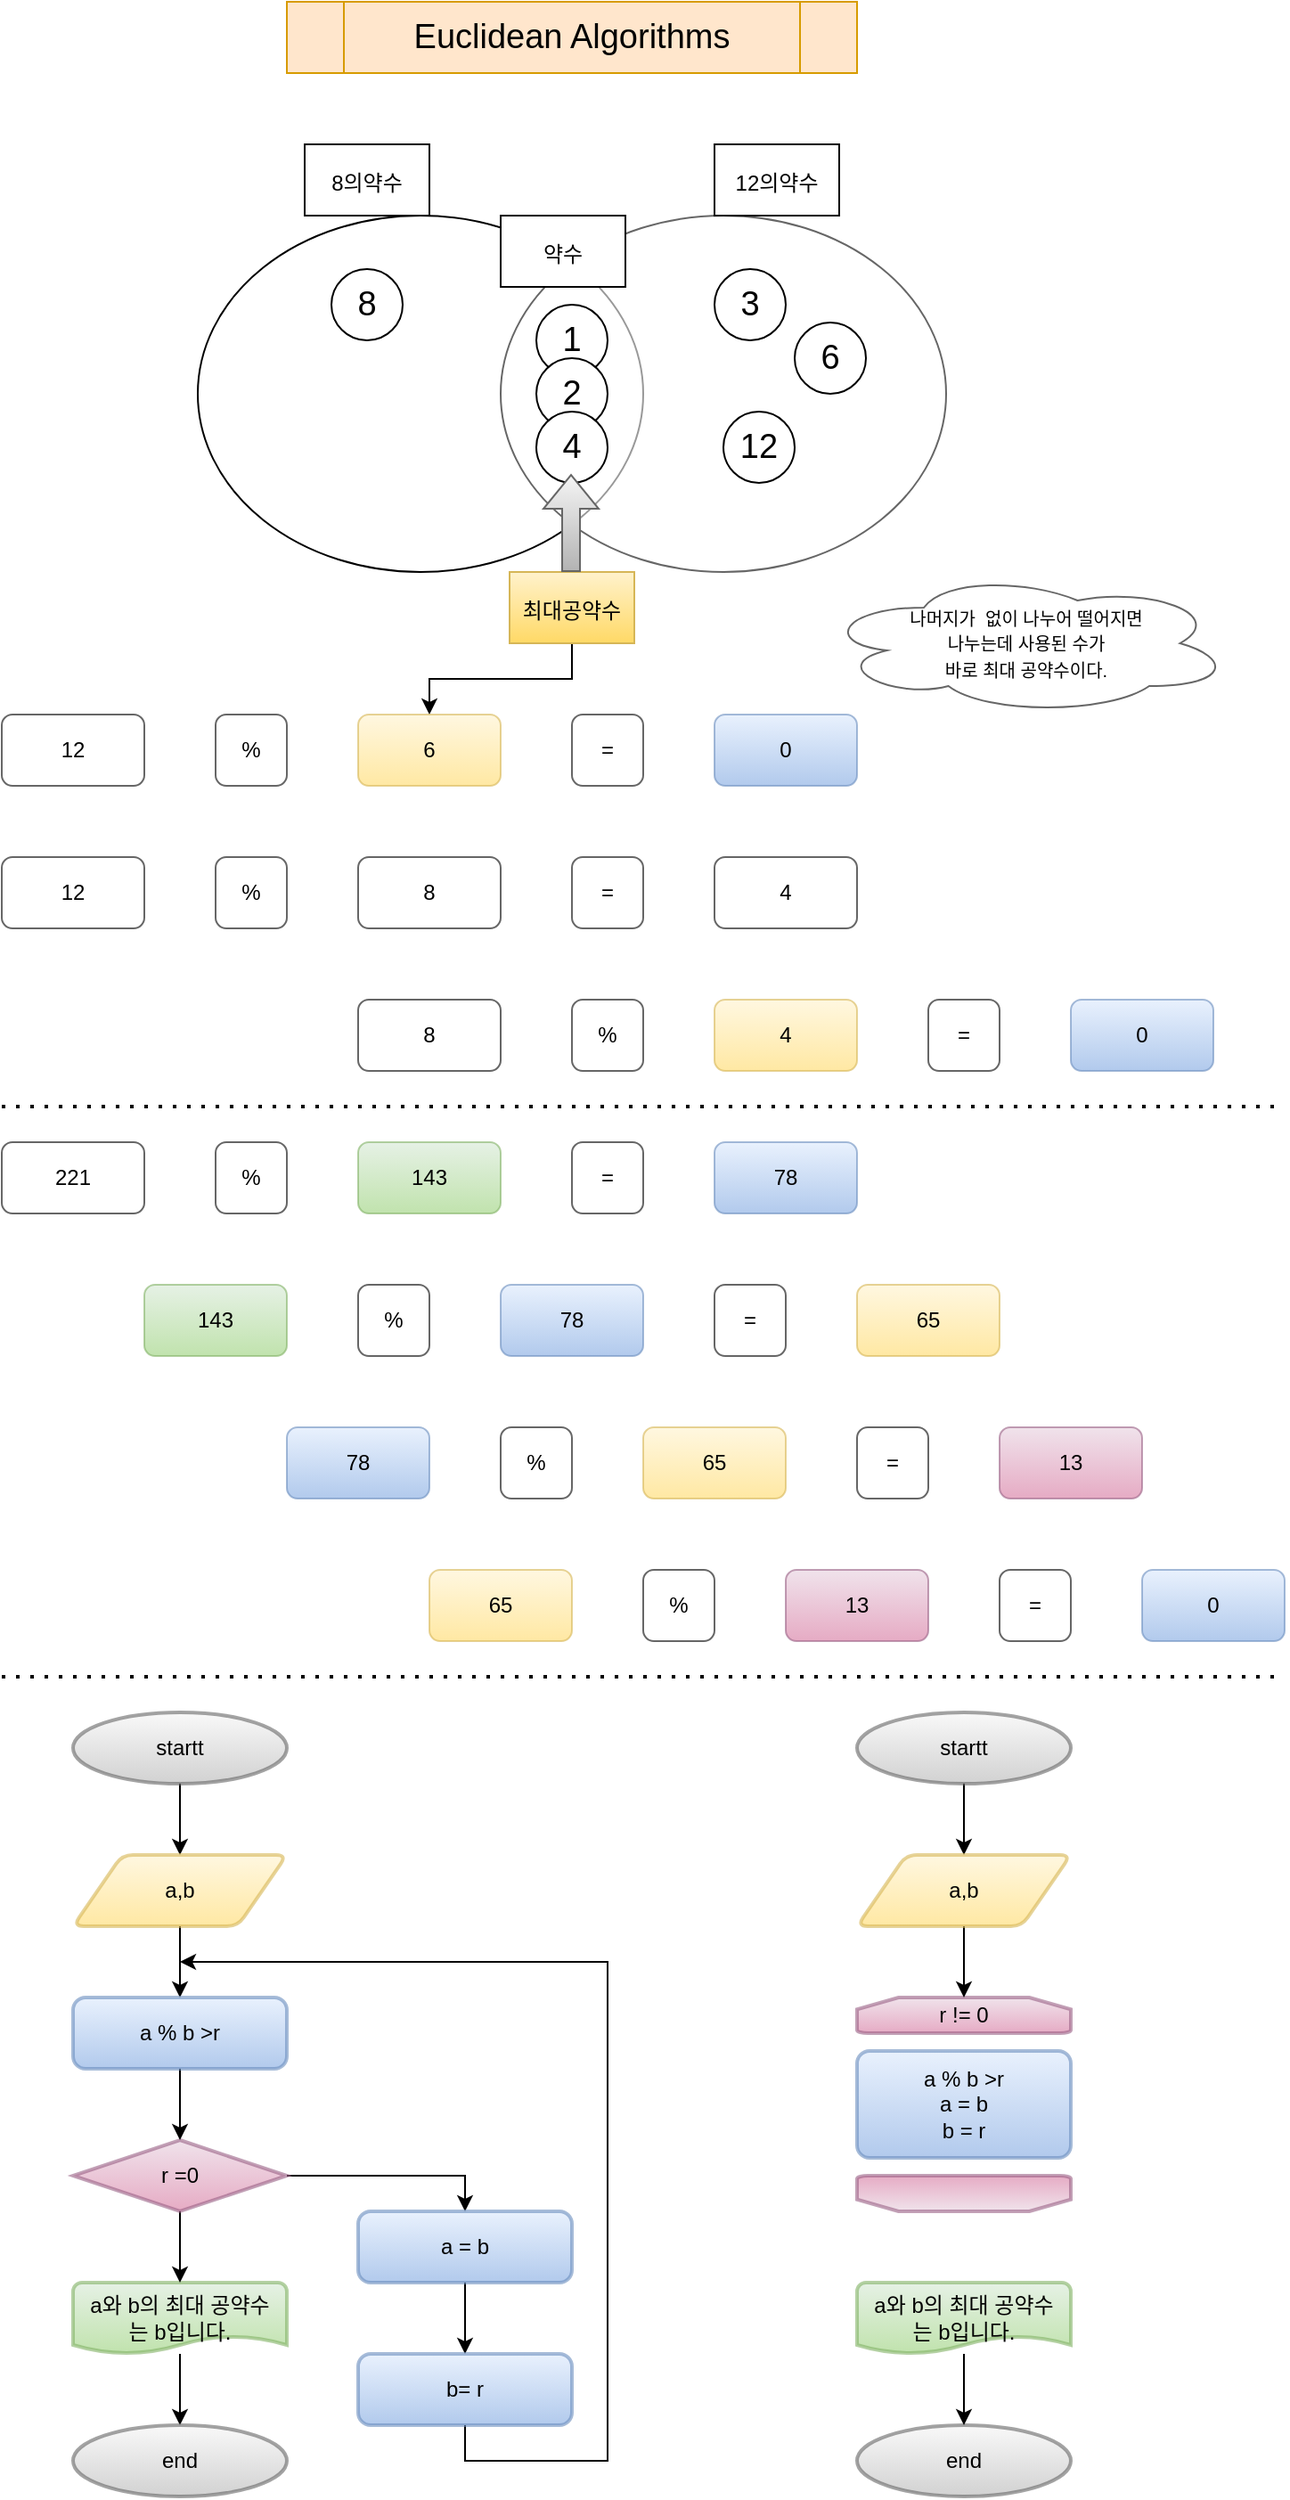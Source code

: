 <mxfile version="19.0.3" type="device"><diagram id="VQsQvovLV6jyikbGuSvu" name="Page-1"><mxGraphModel dx="1412" dy="857" grid="1" gridSize="10" guides="1" tooltips="1" connect="1" arrows="1" fold="1" page="1" pageScale="1" pageWidth="850" pageHeight="1100" math="0" shadow="0"><root><mxCell id="0"/><mxCell id="1" parent="0"/><mxCell id="Y7nmsYHDq_NHoEhlQZIP-1" value="&lt;font style=&quot;font-size: 19px;&quot;&gt;Euclidean Algorithms&lt;/font&gt;" style="shape=process;whiteSpace=wrap;html=1;backgroundOutline=1;fillColor=#ffe6cc;strokeColor=#d79b00;" vertex="1" parent="1"><mxGeometry x="240" y="40" width="320" height="40" as="geometry"/></mxCell><mxCell id="Y7nmsYHDq_NHoEhlQZIP-3" value="" style="ellipse;whiteSpace=wrap;html=1;fontSize=19;" vertex="1" parent="1"><mxGeometry x="190" y="160" width="250" height="200" as="geometry"/></mxCell><mxCell id="Y7nmsYHDq_NHoEhlQZIP-5" value="" style="ellipse;whiteSpace=wrap;html=1;fontSize=19;opacity=60;" vertex="1" parent="1"><mxGeometry x="360" y="160" width="250" height="200" as="geometry"/></mxCell><mxCell id="Y7nmsYHDq_NHoEhlQZIP-6" value="8" style="ellipse;whiteSpace=wrap;html=1;aspect=fixed;shadow=0;fontSize=19;" vertex="1" parent="1"><mxGeometry x="265" y="190" width="40" height="40" as="geometry"/></mxCell><mxCell id="Y7nmsYHDq_NHoEhlQZIP-7" value="&lt;font style=&quot;font-size: 12px;&quot;&gt;8의약수&lt;/font&gt;" style="rounded=0;whiteSpace=wrap;html=1;shadow=0;fontSize=19;" vertex="1" parent="1"><mxGeometry x="250" y="120" width="70" height="40" as="geometry"/></mxCell><mxCell id="Y7nmsYHDq_NHoEhlQZIP-8" value="&lt;font style=&quot;font-size: 12px;&quot;&gt;12의약수&lt;/font&gt;" style="rounded=0;whiteSpace=wrap;html=1;shadow=0;fontSize=19;" vertex="1" parent="1"><mxGeometry x="480" y="120" width="70" height="40" as="geometry"/></mxCell><mxCell id="Y7nmsYHDq_NHoEhlQZIP-9" value="3&lt;span style=&quot;color: rgba(0, 0, 0, 0); font-family: monospace; font-size: 0px; text-align: start;&quot;&gt;%3CmxGraphModel%3E%3Croot%3E%3CmxCell%20id%3D%220%22%2F%3E%3CmxCell%20id%3D%221%22%20parent%3D%220%22%2F%3E%3CmxCell%20id%3D%222%22%20value%3D%228%22%20style%3D%22ellipse%3BwhiteSpace%3Dwrap%3Bhtml%3D1%3Baspect%3Dfixed%3Bshadow%3D0%3BfontSize%3D19%3B%22%20vertex%3D%221%22%20parent%3D%221%22%3E%3CmxGeometry%20x%3D%22145%22%20y%3D%22230%22%20width%3D%2240%22%20height%3D%2240%22%20as%3D%22geometry%22%2F%3E%3C%2FmxCell%3E%3C%2Froot%3E%3C%2FmxGraphModel%3E&lt;/span&gt;" style="ellipse;whiteSpace=wrap;html=1;aspect=fixed;shadow=0;fontSize=19;" vertex="1" parent="1"><mxGeometry x="480" y="190" width="40" height="40" as="geometry"/></mxCell><mxCell id="Y7nmsYHDq_NHoEhlQZIP-10" value="6" style="ellipse;whiteSpace=wrap;html=1;aspect=fixed;shadow=0;fontSize=19;" vertex="1" parent="1"><mxGeometry x="525" y="220" width="40" height="40" as="geometry"/></mxCell><mxCell id="Y7nmsYHDq_NHoEhlQZIP-11" value="12" style="ellipse;whiteSpace=wrap;html=1;aspect=fixed;shadow=0;fontSize=19;" vertex="1" parent="1"><mxGeometry x="485" y="270" width="40" height="40" as="geometry"/></mxCell><mxCell id="Y7nmsYHDq_NHoEhlQZIP-12" value="1" style="ellipse;whiteSpace=wrap;html=1;aspect=fixed;shadow=0;fontSize=19;" vertex="1" parent="1"><mxGeometry x="380" y="210" width="40" height="40" as="geometry"/></mxCell><mxCell id="Y7nmsYHDq_NHoEhlQZIP-13" value="2" style="ellipse;whiteSpace=wrap;html=1;aspect=fixed;shadow=0;fontSize=19;" vertex="1" parent="1"><mxGeometry x="380" y="240" width="40" height="40" as="geometry"/></mxCell><mxCell id="Y7nmsYHDq_NHoEhlQZIP-14" value="4" style="ellipse;whiteSpace=wrap;html=1;aspect=fixed;shadow=0;fontSize=19;" vertex="1" parent="1"><mxGeometry x="380" y="270" width="40" height="40" as="geometry"/></mxCell><mxCell id="Y7nmsYHDq_NHoEhlQZIP-15" value="&lt;font style=&quot;font-size: 12px;&quot;&gt;약수&lt;/font&gt;" style="rounded=0;whiteSpace=wrap;html=1;shadow=0;fontSize=19;" vertex="1" parent="1"><mxGeometry x="360" y="160" width="70" height="40" as="geometry"/></mxCell><mxCell id="Y7nmsYHDq_NHoEhlQZIP-47" style="edgeStyle=orthogonalEdgeStyle;rounded=0;orthogonalLoop=1;jettySize=auto;html=1;entryX=0.5;entryY=0;entryDx=0;entryDy=0;fontSize=10;" edge="1" parent="1" source="Y7nmsYHDq_NHoEhlQZIP-16" target="Y7nmsYHDq_NHoEhlQZIP-21"><mxGeometry relative="1" as="geometry"><Array as="points"><mxPoint x="400" y="420"/><mxPoint x="320" y="420"/></Array></mxGeometry></mxCell><mxCell id="Y7nmsYHDq_NHoEhlQZIP-16" value="&lt;span style=&quot;font-size: 12px;&quot;&gt;최대공약수&lt;/span&gt;" style="rounded=0;whiteSpace=wrap;html=1;shadow=0;fontSize=19;fillColor=#fff2cc;gradientColor=#ffd966;strokeColor=#d6b656;" vertex="1" parent="1"><mxGeometry x="365" y="360" width="70" height="40" as="geometry"/></mxCell><mxCell id="Y7nmsYHDq_NHoEhlQZIP-17" value="" style="shape=flexArrow;endArrow=classic;html=1;rounded=0;fontSize=12;fillColor=#f5f5f5;gradientColor=#b3b3b3;strokeColor=#666666;" edge="1" parent="1"><mxGeometry width="50" height="50" relative="1" as="geometry"><mxPoint x="399.5" y="360" as="sourcePoint"/><mxPoint x="399.5" y="305" as="targetPoint"/></mxGeometry></mxCell><mxCell id="Y7nmsYHDq_NHoEhlQZIP-18" value="=" style="rounded=1;whiteSpace=wrap;html=1;shadow=0;fontSize=12;opacity=60;" vertex="1" parent="1"><mxGeometry x="400" y="440" width="40" height="40" as="geometry"/></mxCell><mxCell id="Y7nmsYHDq_NHoEhlQZIP-19" value="%" style="rounded=1;whiteSpace=wrap;html=1;shadow=0;fontSize=12;opacity=60;" vertex="1" parent="1"><mxGeometry x="200" y="440" width="40" height="40" as="geometry"/></mxCell><mxCell id="Y7nmsYHDq_NHoEhlQZIP-20" value="12" style="rounded=1;whiteSpace=wrap;html=1;shadow=0;fontSize=12;opacity=60;" vertex="1" parent="1"><mxGeometry x="80" y="440" width="80" height="40" as="geometry"/></mxCell><mxCell id="Y7nmsYHDq_NHoEhlQZIP-21" value="6" style="rounded=1;whiteSpace=wrap;html=1;shadow=0;fontSize=12;opacity=60;fillColor=#fff2cc;gradientColor=#ffd966;strokeColor=#d6b656;" vertex="1" parent="1"><mxGeometry x="280" y="440" width="80" height="40" as="geometry"/></mxCell><mxCell id="Y7nmsYHDq_NHoEhlQZIP-22" value="0" style="rounded=1;whiteSpace=wrap;html=1;shadow=0;fontSize=12;opacity=60;fillColor=#dae8fc;gradientColor=#7ea6e0;strokeColor=#6c8ebf;" vertex="1" parent="1"><mxGeometry x="480" y="440" width="80" height="40" as="geometry"/></mxCell><mxCell id="Y7nmsYHDq_NHoEhlQZIP-23" value="=" style="rounded=1;whiteSpace=wrap;html=1;shadow=0;fontSize=12;opacity=60;" vertex="1" parent="1"><mxGeometry x="400" y="520" width="40" height="40" as="geometry"/></mxCell><mxCell id="Y7nmsYHDq_NHoEhlQZIP-24" value="%" style="rounded=1;whiteSpace=wrap;html=1;shadow=0;fontSize=12;opacity=60;" vertex="1" parent="1"><mxGeometry x="200" y="520" width="40" height="40" as="geometry"/></mxCell><mxCell id="Y7nmsYHDq_NHoEhlQZIP-25" value="12" style="rounded=1;whiteSpace=wrap;html=1;shadow=0;fontSize=12;opacity=60;" vertex="1" parent="1"><mxGeometry x="80" y="520" width="80" height="40" as="geometry"/></mxCell><mxCell id="Y7nmsYHDq_NHoEhlQZIP-26" value="8" style="rounded=1;whiteSpace=wrap;html=1;shadow=0;fontSize=12;opacity=60;" vertex="1" parent="1"><mxGeometry x="280" y="520" width="80" height="40" as="geometry"/></mxCell><mxCell id="Y7nmsYHDq_NHoEhlQZIP-27" value="4" style="rounded=1;whiteSpace=wrap;html=1;shadow=0;fontSize=12;opacity=60;" vertex="1" parent="1"><mxGeometry x="480" y="520" width="80" height="40" as="geometry"/></mxCell><mxCell id="Y7nmsYHDq_NHoEhlQZIP-31" value="=" style="rounded=1;whiteSpace=wrap;html=1;shadow=0;fontSize=12;opacity=60;" vertex="1" parent="1"><mxGeometry x="600" y="600" width="40" height="40" as="geometry"/></mxCell><mxCell id="Y7nmsYHDq_NHoEhlQZIP-32" value="%" style="rounded=1;whiteSpace=wrap;html=1;shadow=0;fontSize=12;opacity=60;" vertex="1" parent="1"><mxGeometry x="400" y="600" width="40" height="40" as="geometry"/></mxCell><mxCell id="Y7nmsYHDq_NHoEhlQZIP-33" value="8" style="rounded=1;whiteSpace=wrap;html=1;shadow=0;fontSize=12;opacity=60;" vertex="1" parent="1"><mxGeometry x="280" y="600" width="80" height="40" as="geometry"/></mxCell><mxCell id="Y7nmsYHDq_NHoEhlQZIP-34" value="4" style="rounded=1;whiteSpace=wrap;html=1;shadow=0;fontSize=12;opacity=60;fillColor=#fff2cc;gradientColor=#ffd966;strokeColor=#d6b656;" vertex="1" parent="1"><mxGeometry x="480" y="600" width="80" height="40" as="geometry"/></mxCell><mxCell id="Y7nmsYHDq_NHoEhlQZIP-35" value="0" style="rounded=1;whiteSpace=wrap;html=1;shadow=0;fontSize=12;opacity=60;fillColor=#dae8fc;gradientColor=#7ea6e0;strokeColor=#6c8ebf;" vertex="1" parent="1"><mxGeometry x="680" y="600" width="80" height="40" as="geometry"/></mxCell><mxCell id="Y7nmsYHDq_NHoEhlQZIP-36" value="&lt;font style=&quot;font-size: 10px;&quot;&gt;나머지가&amp;nbsp; 없이 나누어 떨어지면 &lt;br&gt;나누는데 사용된 수가 &lt;br&gt;바로 최대 공약수이다.&lt;br&gt;&lt;/font&gt;" style="ellipse;shape=cloud;whiteSpace=wrap;html=1;shadow=0;fontSize=12;opacity=60;" vertex="1" parent="1"><mxGeometry x="540" y="360" width="230" height="80" as="geometry"/></mxCell><mxCell id="Y7nmsYHDq_NHoEhlQZIP-37" value="=" style="rounded=1;whiteSpace=wrap;html=1;shadow=0;fontSize=12;opacity=60;" vertex="1" parent="1"><mxGeometry x="400" y="680" width="40" height="40" as="geometry"/></mxCell><mxCell id="Y7nmsYHDq_NHoEhlQZIP-38" value="%" style="rounded=1;whiteSpace=wrap;html=1;shadow=0;fontSize=12;opacity=60;" vertex="1" parent="1"><mxGeometry x="200" y="680" width="40" height="40" as="geometry"/></mxCell><mxCell id="Y7nmsYHDq_NHoEhlQZIP-39" value="221" style="rounded=1;whiteSpace=wrap;html=1;shadow=0;fontSize=12;opacity=60;" vertex="1" parent="1"><mxGeometry x="80" y="680" width="80" height="40" as="geometry"/></mxCell><mxCell id="Y7nmsYHDq_NHoEhlQZIP-40" value="143" style="rounded=1;whiteSpace=wrap;html=1;shadow=0;fontSize=12;opacity=60;fillColor=#d5e8d4;gradientColor=#97d077;strokeColor=#82b366;" vertex="1" parent="1"><mxGeometry x="280" y="680" width="80" height="40" as="geometry"/></mxCell><mxCell id="Y7nmsYHDq_NHoEhlQZIP-41" value="78" style="rounded=1;whiteSpace=wrap;html=1;shadow=0;fontSize=12;opacity=60;fillColor=#dae8fc;gradientColor=#7ea6e0;strokeColor=#6c8ebf;" vertex="1" parent="1"><mxGeometry x="480" y="680" width="80" height="40" as="geometry"/></mxCell><mxCell id="Y7nmsYHDq_NHoEhlQZIP-42" value="=" style="rounded=1;whiteSpace=wrap;html=1;shadow=0;fontSize=12;opacity=60;" vertex="1" parent="1"><mxGeometry x="480" y="760" width="40" height="40" as="geometry"/></mxCell><mxCell id="Y7nmsYHDq_NHoEhlQZIP-43" value="%" style="rounded=1;whiteSpace=wrap;html=1;shadow=0;fontSize=12;opacity=60;" vertex="1" parent="1"><mxGeometry x="280" y="760" width="40" height="40" as="geometry"/></mxCell><mxCell id="Y7nmsYHDq_NHoEhlQZIP-44" value="143" style="rounded=1;whiteSpace=wrap;html=1;shadow=0;fontSize=12;opacity=60;fillColor=#d5e8d4;gradientColor=#97d077;strokeColor=#82b366;" vertex="1" parent="1"><mxGeometry x="160" y="760" width="80" height="40" as="geometry"/></mxCell><mxCell id="Y7nmsYHDq_NHoEhlQZIP-45" value="78" style="rounded=1;whiteSpace=wrap;html=1;shadow=0;fontSize=12;opacity=60;fillColor=#dae8fc;gradientColor=#7ea6e0;strokeColor=#6c8ebf;" vertex="1" parent="1"><mxGeometry x="360" y="760" width="80" height="40" as="geometry"/></mxCell><mxCell id="Y7nmsYHDq_NHoEhlQZIP-46" value="65" style="rounded=1;whiteSpace=wrap;html=1;shadow=0;fontSize=12;opacity=60;fillColor=#fff2cc;gradientColor=#ffd966;strokeColor=#d6b656;" vertex="1" parent="1"><mxGeometry x="560" y="760" width="80" height="40" as="geometry"/></mxCell><mxCell id="Y7nmsYHDq_NHoEhlQZIP-48" value="=" style="rounded=1;whiteSpace=wrap;html=1;shadow=0;fontSize=12;opacity=60;" vertex="1" parent="1"><mxGeometry x="560" y="840" width="40" height="40" as="geometry"/></mxCell><mxCell id="Y7nmsYHDq_NHoEhlQZIP-49" value="%" style="rounded=1;whiteSpace=wrap;html=1;shadow=0;fontSize=12;opacity=60;" vertex="1" parent="1"><mxGeometry x="360" y="840" width="40" height="40" as="geometry"/></mxCell><mxCell id="Y7nmsYHDq_NHoEhlQZIP-50" value="78" style="rounded=1;whiteSpace=wrap;html=1;shadow=0;fontSize=12;opacity=60;fillColor=#dae8fc;gradientColor=#7ea6e0;strokeColor=#6c8ebf;" vertex="1" parent="1"><mxGeometry x="240" y="840" width="80" height="40" as="geometry"/></mxCell><mxCell id="Y7nmsYHDq_NHoEhlQZIP-51" value="65" style="rounded=1;whiteSpace=wrap;html=1;shadow=0;fontSize=12;opacity=60;fillColor=#fff2cc;gradientColor=#ffd966;strokeColor=#d6b656;" vertex="1" parent="1"><mxGeometry x="440" y="840" width="80" height="40" as="geometry"/></mxCell><mxCell id="Y7nmsYHDq_NHoEhlQZIP-52" value="13" style="rounded=1;whiteSpace=wrap;html=1;shadow=0;fontSize=12;opacity=60;fillColor=#e6d0de;gradientColor=#d5739d;strokeColor=#996185;" vertex="1" parent="1"><mxGeometry x="640" y="840" width="80" height="40" as="geometry"/></mxCell><mxCell id="Y7nmsYHDq_NHoEhlQZIP-53" value="=" style="rounded=1;whiteSpace=wrap;html=1;shadow=0;fontSize=12;opacity=60;" vertex="1" parent="1"><mxGeometry x="640" y="920" width="40" height="40" as="geometry"/></mxCell><mxCell id="Y7nmsYHDq_NHoEhlQZIP-54" value="%" style="rounded=1;whiteSpace=wrap;html=1;shadow=0;fontSize=12;opacity=60;" vertex="1" parent="1"><mxGeometry x="440" y="920" width="40" height="40" as="geometry"/></mxCell><mxCell id="Y7nmsYHDq_NHoEhlQZIP-55" value="65" style="rounded=1;whiteSpace=wrap;html=1;shadow=0;fontSize=12;opacity=60;fillColor=#fff2cc;gradientColor=#ffd966;strokeColor=#d6b656;" vertex="1" parent="1"><mxGeometry x="320" y="920" width="80" height="40" as="geometry"/></mxCell><mxCell id="Y7nmsYHDq_NHoEhlQZIP-56" value="13" style="rounded=1;whiteSpace=wrap;html=1;shadow=0;fontSize=12;opacity=60;fillColor=#e6d0de;gradientColor=#d5739d;strokeColor=#996185;" vertex="1" parent="1"><mxGeometry x="520" y="920" width="80" height="40" as="geometry"/></mxCell><mxCell id="Y7nmsYHDq_NHoEhlQZIP-57" value="0" style="rounded=1;whiteSpace=wrap;html=1;shadow=0;fontSize=12;opacity=60;fillColor=#dae8fc;gradientColor=#7ea6e0;strokeColor=#6c8ebf;" vertex="1" parent="1"><mxGeometry x="720" y="920" width="80" height="40" as="geometry"/></mxCell><mxCell id="Y7nmsYHDq_NHoEhlQZIP-58" value="" style="endArrow=none;dashed=1;html=1;dashPattern=1 3;strokeWidth=2;rounded=0;fontSize=10;" edge="1" parent="1"><mxGeometry width="50" height="50" relative="1" as="geometry"><mxPoint x="80" y="660" as="sourcePoint"/><mxPoint x="800" y="660" as="targetPoint"/></mxGeometry></mxCell><mxCell id="Y7nmsYHDq_NHoEhlQZIP-59" value="" style="endArrow=none;dashed=1;html=1;dashPattern=1 3;strokeWidth=2;rounded=0;fontSize=10;" edge="1" parent="1"><mxGeometry width="50" height="50" relative="1" as="geometry"><mxPoint x="80" y="980" as="sourcePoint"/><mxPoint x="800" y="980" as="targetPoint"/></mxGeometry></mxCell><mxCell id="Y7nmsYHDq_NHoEhlQZIP-69" value="" style="edgeStyle=orthogonalEdgeStyle;rounded=0;orthogonalLoop=1;jettySize=auto;html=1;fontSize=10;" edge="1" parent="1" source="Y7nmsYHDq_NHoEhlQZIP-61" target="Y7nmsYHDq_NHoEhlQZIP-62"><mxGeometry relative="1" as="geometry"/></mxCell><mxCell id="Y7nmsYHDq_NHoEhlQZIP-61" value="&lt;span style=&quot;font-size: 12px;&quot;&gt;startt&lt;/span&gt;" style="strokeWidth=2;html=1;shape=mxgraph.flowchart.start_2;whiteSpace=wrap;shadow=0;fontSize=10;opacity=60;fillColor=#f5f5f5;gradientColor=#b3b3b3;strokeColor=#666666;" vertex="1" parent="1"><mxGeometry x="120" y="1000" width="120" height="40" as="geometry"/></mxCell><mxCell id="Y7nmsYHDq_NHoEhlQZIP-70" value="" style="edgeStyle=orthogonalEdgeStyle;rounded=0;orthogonalLoop=1;jettySize=auto;html=1;fontSize=12;" edge="1" parent="1" source="Y7nmsYHDq_NHoEhlQZIP-62" target="Y7nmsYHDq_NHoEhlQZIP-65"><mxGeometry relative="1" as="geometry"/></mxCell><mxCell id="Y7nmsYHDq_NHoEhlQZIP-62" value="&lt;font style=&quot;font-size: 12px;&quot;&gt;a,b&lt;/font&gt;" style="shape=parallelogram;html=1;strokeWidth=2;perimeter=parallelogramPerimeter;whiteSpace=wrap;rounded=1;arcSize=12;size=0.23;shadow=0;fontSize=12;opacity=60;fillColor=#fff2cc;gradientColor=#ffd966;strokeColor=#d6b656;" vertex="1" parent="1"><mxGeometry x="120" y="1080" width="120" height="40" as="geometry"/></mxCell><mxCell id="Y7nmsYHDq_NHoEhlQZIP-73" value="" style="edgeStyle=orthogonalEdgeStyle;rounded=0;orthogonalLoop=1;jettySize=auto;html=1;fontSize=12;" edge="1" parent="1" source="Y7nmsYHDq_NHoEhlQZIP-63" target="Y7nmsYHDq_NHoEhlQZIP-66"><mxGeometry relative="1" as="geometry"/></mxCell><mxCell id="Y7nmsYHDq_NHoEhlQZIP-63" value="a와 b의 최대 공약수&lt;br style=&quot;font-size: 12px;&quot;&gt;는 b입니다." style="strokeWidth=2;html=1;shape=mxgraph.flowchart.document2;whiteSpace=wrap;size=0.25;shadow=0;fontSize=12;opacity=60;fillColor=#d5e8d4;gradientColor=#97d077;strokeColor=#82b366;" vertex="1" parent="1"><mxGeometry x="120" y="1320" width="120" height="40" as="geometry"/></mxCell><mxCell id="Y7nmsYHDq_NHoEhlQZIP-72" value="" style="edgeStyle=orthogonalEdgeStyle;rounded=0;orthogonalLoop=1;jettySize=auto;html=1;fontSize=12;" edge="1" parent="1" source="Y7nmsYHDq_NHoEhlQZIP-64" target="Y7nmsYHDq_NHoEhlQZIP-63"><mxGeometry relative="1" as="geometry"/></mxCell><mxCell id="Y7nmsYHDq_NHoEhlQZIP-74" style="edgeStyle=orthogonalEdgeStyle;rounded=0;orthogonalLoop=1;jettySize=auto;html=1;entryX=0.5;entryY=0;entryDx=0;entryDy=0;fontSize=12;" edge="1" parent="1" source="Y7nmsYHDq_NHoEhlQZIP-64" target="Y7nmsYHDq_NHoEhlQZIP-67"><mxGeometry relative="1" as="geometry"/></mxCell><mxCell id="Y7nmsYHDq_NHoEhlQZIP-64" value="r =0" style="strokeWidth=2;html=1;shape=mxgraph.flowchart.decision;whiteSpace=wrap;shadow=0;fontSize=12;opacity=60;fillColor=#e6d0de;gradientColor=#d5739d;strokeColor=#996185;" vertex="1" parent="1"><mxGeometry x="120" y="1240" width="120" height="40" as="geometry"/></mxCell><mxCell id="Y7nmsYHDq_NHoEhlQZIP-71" value="" style="edgeStyle=orthogonalEdgeStyle;rounded=0;orthogonalLoop=1;jettySize=auto;html=1;fontSize=12;" edge="1" parent="1" source="Y7nmsYHDq_NHoEhlQZIP-65" target="Y7nmsYHDq_NHoEhlQZIP-64"><mxGeometry relative="1" as="geometry"/></mxCell><mxCell id="Y7nmsYHDq_NHoEhlQZIP-65" value="a % b &amp;gt;r" style="rounded=1;whiteSpace=wrap;html=1;absoluteArcSize=1;arcSize=14;strokeWidth=2;shadow=0;fontSize=12;opacity=60;fillColor=#dae8fc;gradientColor=#7ea6e0;strokeColor=#6c8ebf;" vertex="1" parent="1"><mxGeometry x="120" y="1160" width="120" height="40" as="geometry"/></mxCell><mxCell id="Y7nmsYHDq_NHoEhlQZIP-66" value="end" style="strokeWidth=2;html=1;shape=mxgraph.flowchart.start_2;whiteSpace=wrap;shadow=0;fontSize=12;opacity=60;fillColor=#f5f5f5;gradientColor=#b3b3b3;strokeColor=#666666;" vertex="1" parent="1"><mxGeometry x="120" y="1400" width="120" height="40" as="geometry"/></mxCell><mxCell id="Y7nmsYHDq_NHoEhlQZIP-75" value="" style="edgeStyle=orthogonalEdgeStyle;rounded=0;orthogonalLoop=1;jettySize=auto;html=1;fontSize=12;" edge="1" parent="1" source="Y7nmsYHDq_NHoEhlQZIP-67" target="Y7nmsYHDq_NHoEhlQZIP-68"><mxGeometry relative="1" as="geometry"/></mxCell><mxCell id="Y7nmsYHDq_NHoEhlQZIP-67" value="a = b" style="rounded=1;whiteSpace=wrap;html=1;absoluteArcSize=1;arcSize=14;strokeWidth=2;shadow=0;fontSize=12;opacity=60;fillColor=#dae8fc;gradientColor=#7ea6e0;strokeColor=#6c8ebf;" vertex="1" parent="1"><mxGeometry x="280" y="1280" width="120" height="40" as="geometry"/></mxCell><mxCell id="Y7nmsYHDq_NHoEhlQZIP-76" style="edgeStyle=orthogonalEdgeStyle;rounded=0;orthogonalLoop=1;jettySize=auto;html=1;fontSize=12;" edge="1" parent="1" source="Y7nmsYHDq_NHoEhlQZIP-68"><mxGeometry relative="1" as="geometry"><mxPoint x="180" y="1140" as="targetPoint"/><Array as="points"><mxPoint x="340" y="1420"/><mxPoint x="420" y="1420"/><mxPoint x="420" y="1140"/></Array></mxGeometry></mxCell><mxCell id="Y7nmsYHDq_NHoEhlQZIP-68" value="b= r" style="rounded=1;whiteSpace=wrap;html=1;absoluteArcSize=1;arcSize=14;strokeWidth=2;shadow=0;fontSize=12;opacity=60;fillColor=#dae8fc;gradientColor=#7ea6e0;strokeColor=#6c8ebf;" vertex="1" parent="1"><mxGeometry x="280" y="1360" width="120" height="40" as="geometry"/></mxCell><mxCell id="Y7nmsYHDq_NHoEhlQZIP-77" value="r != 0" style="strokeWidth=2;html=1;shape=mxgraph.flowchart.loop_limit;whiteSpace=wrap;shadow=0;fontSize=12;opacity=60;fillColor=#e6d0de;gradientColor=#d5739d;strokeColor=#996185;" vertex="1" parent="1"><mxGeometry x="560" y="1160" width="120" height="20" as="geometry"/></mxCell><mxCell id="Y7nmsYHDq_NHoEhlQZIP-78" value="" style="strokeWidth=2;html=1;shape=mxgraph.flowchart.loop_limit;whiteSpace=wrap;shadow=0;fontSize=12;opacity=60;direction=west;fillColor=#e6d0de;gradientColor=#d5739d;strokeColor=#996185;" vertex="1" parent="1"><mxGeometry x="560" y="1260" width="120" height="20" as="geometry"/></mxCell><mxCell id="Y7nmsYHDq_NHoEhlQZIP-84" value="" style="edgeStyle=orthogonalEdgeStyle;rounded=0;orthogonalLoop=1;jettySize=auto;html=1;fontSize=12;" edge="1" parent="1" source="Y7nmsYHDq_NHoEhlQZIP-79" target="Y7nmsYHDq_NHoEhlQZIP-81"><mxGeometry relative="1" as="geometry"/></mxCell><mxCell id="Y7nmsYHDq_NHoEhlQZIP-79" value="&lt;span style=&quot;font-size: 12px;&quot;&gt;startt&lt;/span&gt;" style="strokeWidth=2;html=1;shape=mxgraph.flowchart.start_2;whiteSpace=wrap;shadow=0;fontSize=10;opacity=60;fillColor=#f5f5f5;gradientColor=#b3b3b3;strokeColor=#666666;" vertex="1" parent="1"><mxGeometry x="560" y="1000" width="120" height="40" as="geometry"/></mxCell><mxCell id="Y7nmsYHDq_NHoEhlQZIP-80" value="end" style="strokeWidth=2;html=1;shape=mxgraph.flowchart.start_2;whiteSpace=wrap;shadow=0;fontSize=12;opacity=60;fillColor=#f5f5f5;gradientColor=#b3b3b3;strokeColor=#666666;" vertex="1" parent="1"><mxGeometry x="560" y="1400" width="120" height="40" as="geometry"/></mxCell><mxCell id="Y7nmsYHDq_NHoEhlQZIP-85" value="" style="edgeStyle=orthogonalEdgeStyle;rounded=0;orthogonalLoop=1;jettySize=auto;html=1;fontSize=12;" edge="1" parent="1" source="Y7nmsYHDq_NHoEhlQZIP-81"><mxGeometry relative="1" as="geometry"><mxPoint x="620" y="1160" as="targetPoint"/></mxGeometry></mxCell><mxCell id="Y7nmsYHDq_NHoEhlQZIP-81" value="&lt;font style=&quot;font-size: 12px;&quot;&gt;a,b&lt;/font&gt;" style="shape=parallelogram;html=1;strokeWidth=2;perimeter=parallelogramPerimeter;whiteSpace=wrap;rounded=1;arcSize=12;size=0.23;shadow=0;fontSize=12;opacity=60;fillColor=#fff2cc;gradientColor=#ffd966;strokeColor=#d6b656;" vertex="1" parent="1"><mxGeometry x="560" y="1080" width="120" height="40" as="geometry"/></mxCell><mxCell id="Y7nmsYHDq_NHoEhlQZIP-86" value="" style="edgeStyle=orthogonalEdgeStyle;rounded=0;orthogonalLoop=1;jettySize=auto;html=1;fontSize=12;" edge="1" parent="1" source="Y7nmsYHDq_NHoEhlQZIP-82" target="Y7nmsYHDq_NHoEhlQZIP-80"><mxGeometry relative="1" as="geometry"/></mxCell><mxCell id="Y7nmsYHDq_NHoEhlQZIP-82" value="a와 b의 최대 공약수&lt;br style=&quot;font-size: 12px;&quot;&gt;는 b입니다." style="strokeWidth=2;html=1;shape=mxgraph.flowchart.document2;whiteSpace=wrap;size=0.25;shadow=0;fontSize=12;opacity=60;fillColor=#d5e8d4;gradientColor=#97d077;strokeColor=#82b366;" vertex="1" parent="1"><mxGeometry x="560" y="1320" width="120" height="40" as="geometry"/></mxCell><mxCell id="Y7nmsYHDq_NHoEhlQZIP-83" value="a % b &amp;gt;r&lt;br&gt;a = b&lt;br&gt;b = r" style="rounded=1;whiteSpace=wrap;html=1;absoluteArcSize=1;arcSize=14;strokeWidth=2;shadow=0;fontSize=12;opacity=60;fillColor=#dae8fc;gradientColor=#7ea6e0;strokeColor=#6c8ebf;" vertex="1" parent="1"><mxGeometry x="560" y="1190" width="120" height="60" as="geometry"/></mxCell></root></mxGraphModel></diagram></mxfile>